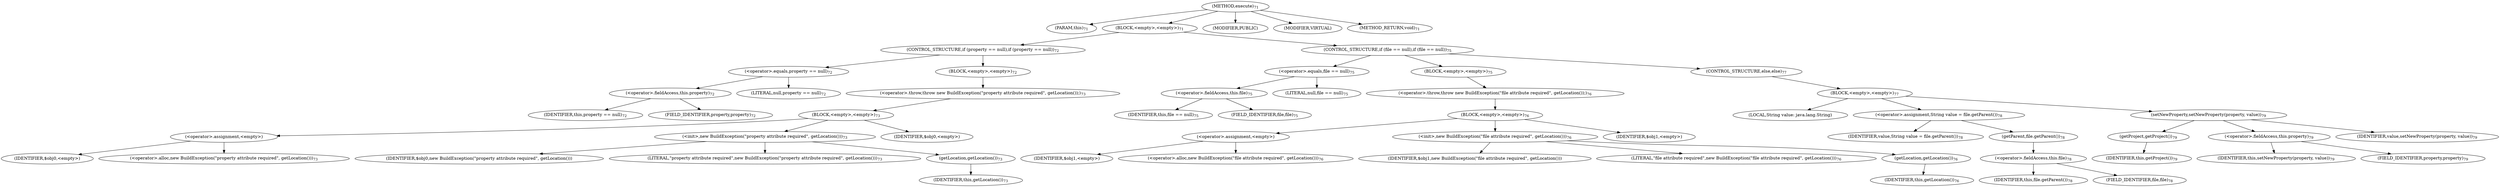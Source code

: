 digraph "execute" {  
"41" [label = <(METHOD,execute)<SUB>71</SUB>> ]
"8" [label = <(PARAM,this)<SUB>71</SUB>> ]
"42" [label = <(BLOCK,&lt;empty&gt;,&lt;empty&gt;)<SUB>71</SUB>> ]
"43" [label = <(CONTROL_STRUCTURE,if (property == null),if (property == null))<SUB>72</SUB>> ]
"44" [label = <(&lt;operator&gt;.equals,property == null)<SUB>72</SUB>> ]
"45" [label = <(&lt;operator&gt;.fieldAccess,this.property)<SUB>72</SUB>> ]
"46" [label = <(IDENTIFIER,this,property == null)<SUB>72</SUB>> ]
"47" [label = <(FIELD_IDENTIFIER,property,property)<SUB>72</SUB>> ]
"48" [label = <(LITERAL,null,property == null)<SUB>72</SUB>> ]
"49" [label = <(BLOCK,&lt;empty&gt;,&lt;empty&gt;)<SUB>72</SUB>> ]
"50" [label = <(&lt;operator&gt;.throw,throw new BuildException(&quot;property attribute required&quot;, getLocation());)<SUB>73</SUB>> ]
"51" [label = <(BLOCK,&lt;empty&gt;,&lt;empty&gt;)<SUB>73</SUB>> ]
"52" [label = <(&lt;operator&gt;.assignment,&lt;empty&gt;)> ]
"53" [label = <(IDENTIFIER,$obj0,&lt;empty&gt;)> ]
"54" [label = <(&lt;operator&gt;.alloc,new BuildException(&quot;property attribute required&quot;, getLocation()))<SUB>73</SUB>> ]
"55" [label = <(&lt;init&gt;,new BuildException(&quot;property attribute required&quot;, getLocation()))<SUB>73</SUB>> ]
"56" [label = <(IDENTIFIER,$obj0,new BuildException(&quot;property attribute required&quot;, getLocation()))> ]
"57" [label = <(LITERAL,&quot;property attribute required&quot;,new BuildException(&quot;property attribute required&quot;, getLocation()))<SUB>73</SUB>> ]
"58" [label = <(getLocation,getLocation())<SUB>73</SUB>> ]
"7" [label = <(IDENTIFIER,this,getLocation())<SUB>73</SUB>> ]
"59" [label = <(IDENTIFIER,$obj0,&lt;empty&gt;)> ]
"60" [label = <(CONTROL_STRUCTURE,if (file == null),if (file == null))<SUB>75</SUB>> ]
"61" [label = <(&lt;operator&gt;.equals,file == null)<SUB>75</SUB>> ]
"62" [label = <(&lt;operator&gt;.fieldAccess,this.file)<SUB>75</SUB>> ]
"63" [label = <(IDENTIFIER,this,file == null)<SUB>75</SUB>> ]
"64" [label = <(FIELD_IDENTIFIER,file,file)<SUB>75</SUB>> ]
"65" [label = <(LITERAL,null,file == null)<SUB>75</SUB>> ]
"66" [label = <(BLOCK,&lt;empty&gt;,&lt;empty&gt;)<SUB>75</SUB>> ]
"67" [label = <(&lt;operator&gt;.throw,throw new BuildException(&quot;file attribute required&quot;, getLocation());)<SUB>76</SUB>> ]
"68" [label = <(BLOCK,&lt;empty&gt;,&lt;empty&gt;)<SUB>76</SUB>> ]
"69" [label = <(&lt;operator&gt;.assignment,&lt;empty&gt;)> ]
"70" [label = <(IDENTIFIER,$obj1,&lt;empty&gt;)> ]
"71" [label = <(&lt;operator&gt;.alloc,new BuildException(&quot;file attribute required&quot;, getLocation()))<SUB>76</SUB>> ]
"72" [label = <(&lt;init&gt;,new BuildException(&quot;file attribute required&quot;, getLocation()))<SUB>76</SUB>> ]
"73" [label = <(IDENTIFIER,$obj1,new BuildException(&quot;file attribute required&quot;, getLocation()))> ]
"74" [label = <(LITERAL,&quot;file attribute required&quot;,new BuildException(&quot;file attribute required&quot;, getLocation()))<SUB>76</SUB>> ]
"75" [label = <(getLocation,getLocation())<SUB>76</SUB>> ]
"9" [label = <(IDENTIFIER,this,getLocation())<SUB>76</SUB>> ]
"76" [label = <(IDENTIFIER,$obj1,&lt;empty&gt;)> ]
"77" [label = <(CONTROL_STRUCTURE,else,else)<SUB>77</SUB>> ]
"78" [label = <(BLOCK,&lt;empty&gt;,&lt;empty&gt;)<SUB>77</SUB>> ]
"79" [label = <(LOCAL,String value: java.lang.String)> ]
"80" [label = <(&lt;operator&gt;.assignment,String value = file.getParent())<SUB>78</SUB>> ]
"81" [label = <(IDENTIFIER,value,String value = file.getParent())<SUB>78</SUB>> ]
"82" [label = <(getParent,file.getParent())<SUB>78</SUB>> ]
"83" [label = <(&lt;operator&gt;.fieldAccess,this.file)<SUB>78</SUB>> ]
"84" [label = <(IDENTIFIER,this,file.getParent())<SUB>78</SUB>> ]
"85" [label = <(FIELD_IDENTIFIER,file,file)<SUB>78</SUB>> ]
"86" [label = <(setNewProperty,setNewProperty(property, value))<SUB>79</SUB>> ]
"87" [label = <(getProject,getProject())<SUB>79</SUB>> ]
"10" [label = <(IDENTIFIER,this,getProject())<SUB>79</SUB>> ]
"88" [label = <(&lt;operator&gt;.fieldAccess,this.property)<SUB>79</SUB>> ]
"89" [label = <(IDENTIFIER,this,setNewProperty(property, value))<SUB>79</SUB>> ]
"90" [label = <(FIELD_IDENTIFIER,property,property)<SUB>79</SUB>> ]
"91" [label = <(IDENTIFIER,value,setNewProperty(property, value))<SUB>79</SUB>> ]
"92" [label = <(MODIFIER,PUBLIC)> ]
"93" [label = <(MODIFIER,VIRTUAL)> ]
"94" [label = <(METHOD_RETURN,void)<SUB>71</SUB>> ]
  "41" -> "8" 
  "41" -> "42" 
  "41" -> "92" 
  "41" -> "93" 
  "41" -> "94" 
  "42" -> "43" 
  "42" -> "60" 
  "43" -> "44" 
  "43" -> "49" 
  "44" -> "45" 
  "44" -> "48" 
  "45" -> "46" 
  "45" -> "47" 
  "49" -> "50" 
  "50" -> "51" 
  "51" -> "52" 
  "51" -> "55" 
  "51" -> "59" 
  "52" -> "53" 
  "52" -> "54" 
  "55" -> "56" 
  "55" -> "57" 
  "55" -> "58" 
  "58" -> "7" 
  "60" -> "61" 
  "60" -> "66" 
  "60" -> "77" 
  "61" -> "62" 
  "61" -> "65" 
  "62" -> "63" 
  "62" -> "64" 
  "66" -> "67" 
  "67" -> "68" 
  "68" -> "69" 
  "68" -> "72" 
  "68" -> "76" 
  "69" -> "70" 
  "69" -> "71" 
  "72" -> "73" 
  "72" -> "74" 
  "72" -> "75" 
  "75" -> "9" 
  "77" -> "78" 
  "78" -> "79" 
  "78" -> "80" 
  "78" -> "86" 
  "80" -> "81" 
  "80" -> "82" 
  "82" -> "83" 
  "83" -> "84" 
  "83" -> "85" 
  "86" -> "87" 
  "86" -> "88" 
  "86" -> "91" 
  "87" -> "10" 
  "88" -> "89" 
  "88" -> "90" 
}
